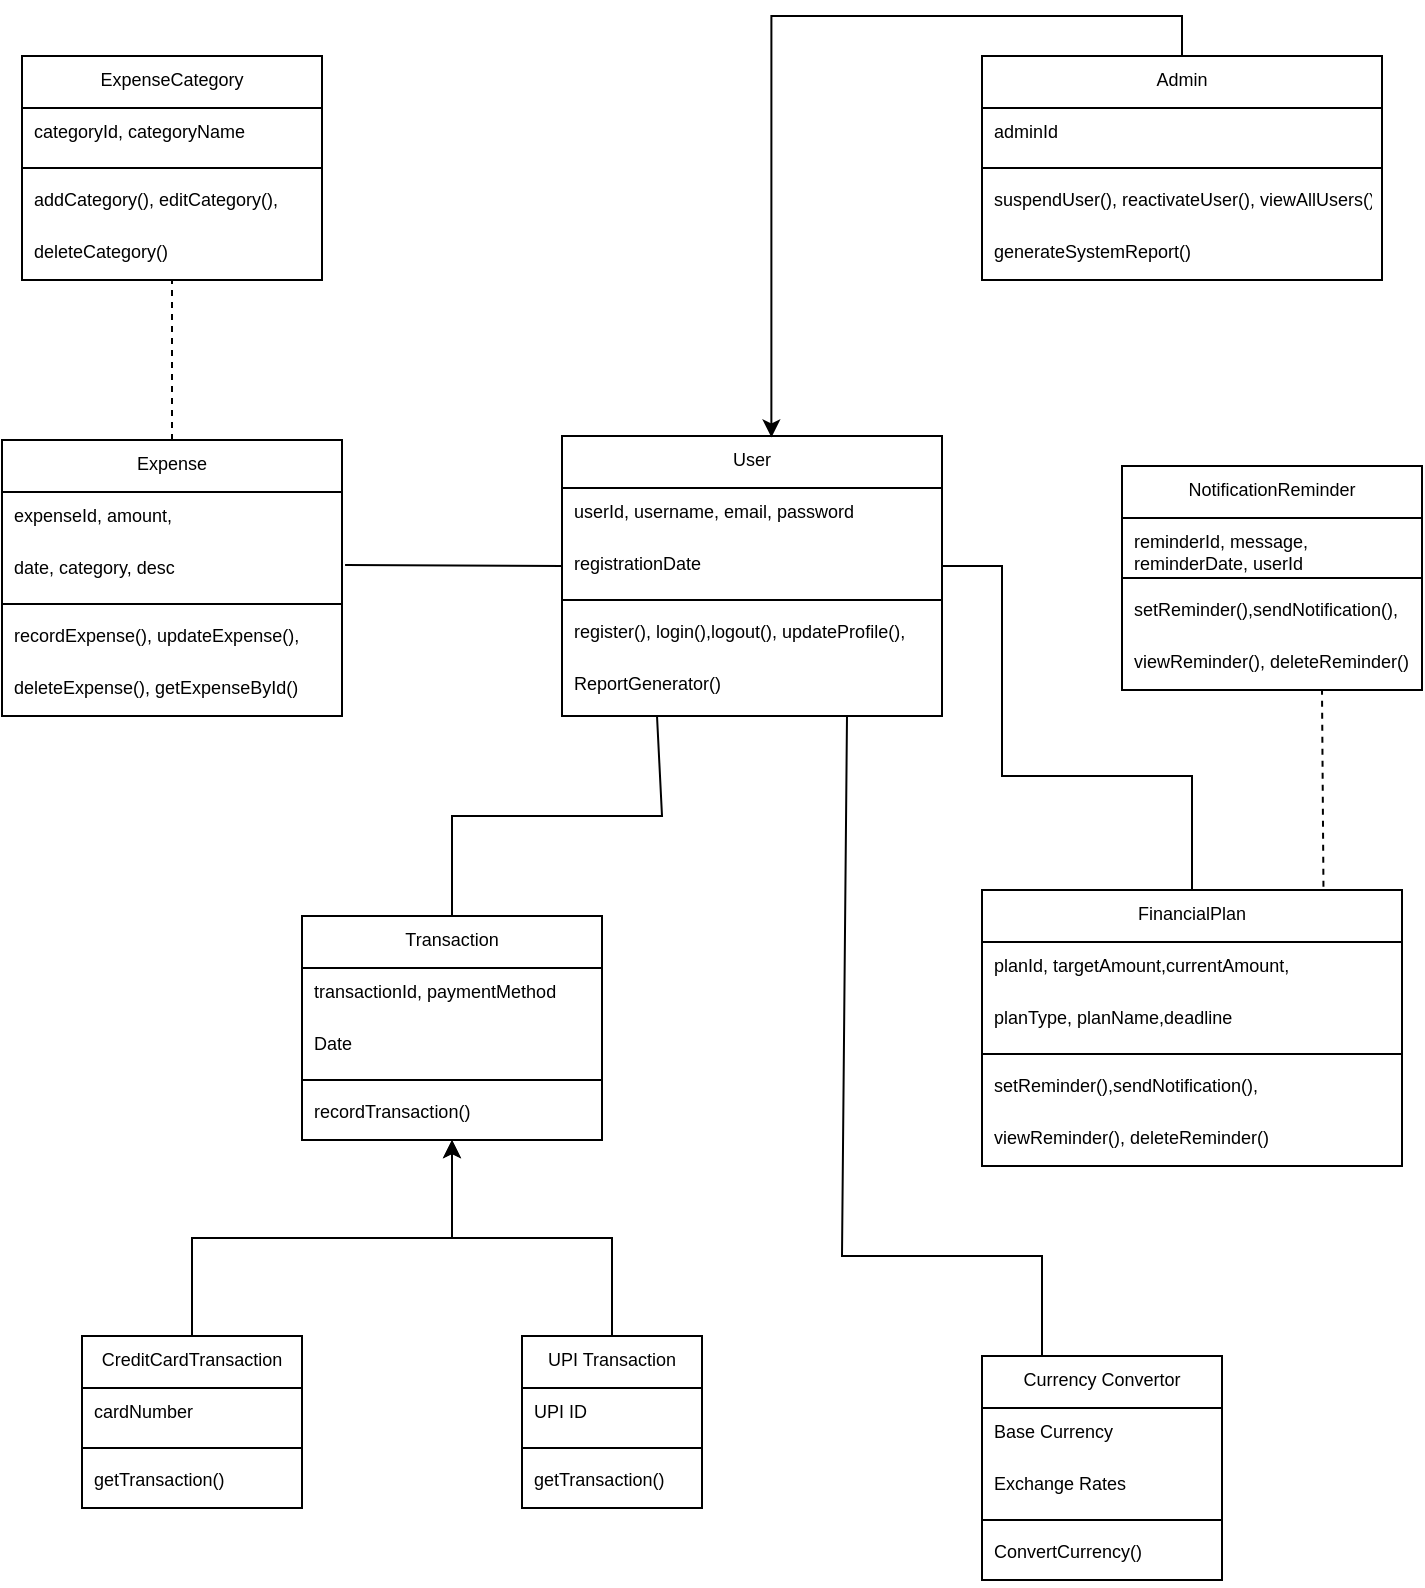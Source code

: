 <mxfile version="24.7.14">
  <diagram id="C5RBs43oDa-KdzZeNtuy" name="Page-1">
    <mxGraphModel dx="598" dy="342" grid="1" gridSize="10" guides="1" tooltips="1" connect="1" arrows="1" fold="1" page="1" pageScale="1" pageWidth="827" pageHeight="1169" math="0" shadow="0">
      <root>
        <mxCell id="WIyWlLk6GJQsqaUBKTNV-0" />
        <mxCell id="WIyWlLk6GJQsqaUBKTNV-1" parent="WIyWlLk6GJQsqaUBKTNV-0" />
        <mxCell id="OCV9bTOJfKCDQNKnnADA-19" style="edgeStyle=orthogonalEdgeStyle;rounded=0;orthogonalLoop=1;jettySize=auto;html=1;entryX=0.5;entryY=1;entryDx=0;entryDy=0;fontSize=9;" edge="1" parent="WIyWlLk6GJQsqaUBKTNV-1" source="OCV9bTOJfKCDQNKnnADA-0" target="OCV9bTOJfKCDQNKnnADA-12">
          <mxGeometry relative="1" as="geometry" />
        </mxCell>
        <mxCell id="OCV9bTOJfKCDQNKnnADA-0" value="CreditCardTransaction    " style="swimlane;fontStyle=0;align=center;verticalAlign=top;childLayout=stackLayout;horizontal=1;startSize=26;horizontalStack=0;resizeParent=1;resizeLast=0;collapsible=1;marginBottom=0;rounded=0;shadow=0;strokeWidth=1;fontSize=9;" vertex="1" parent="WIyWlLk6GJQsqaUBKTNV-1">
          <mxGeometry x="60" y="720" width="110" height="86" as="geometry">
            <mxRectangle x="130" y="380" width="160" height="26" as="alternateBounds" />
          </mxGeometry>
        </mxCell>
        <mxCell id="OCV9bTOJfKCDQNKnnADA-1" value="cardNumber                " style="text;align=left;verticalAlign=top;spacingLeft=4;spacingRight=4;overflow=hidden;rotatable=0;points=[[0,0.5],[1,0.5]];portConstraint=eastwest;fontSize=9;" vertex="1" parent="OCV9bTOJfKCDQNKnnADA-0">
          <mxGeometry y="26" width="110" height="26" as="geometry" />
        </mxCell>
        <mxCell id="OCV9bTOJfKCDQNKnnADA-3" value="" style="line;html=1;strokeWidth=1;align=left;verticalAlign=middle;spacingTop=-1;spacingLeft=3;spacingRight=3;rotatable=0;labelPosition=right;points=[];portConstraint=eastwest;fontSize=9;" vertex="1" parent="OCV9bTOJfKCDQNKnnADA-0">
          <mxGeometry y="52" width="110" height="8" as="geometry" />
        </mxCell>
        <mxCell id="OCV9bTOJfKCDQNKnnADA-4" value="getTransaction()&#xa;&#xa;" style="text;align=left;verticalAlign=top;spacingLeft=4;spacingRight=4;overflow=hidden;rotatable=0;points=[[0,0.5],[1,0.5]];portConstraint=eastwest;fontStyle=0;fontSize=9;" vertex="1" parent="OCV9bTOJfKCDQNKnnADA-0">
          <mxGeometry y="60" width="110" height="26" as="geometry" />
        </mxCell>
        <mxCell id="OCV9bTOJfKCDQNKnnADA-23" style="edgeStyle=orthogonalEdgeStyle;rounded=0;orthogonalLoop=1;jettySize=auto;html=1;entryX=0.5;entryY=1;entryDx=0;entryDy=0;fontSize=9;" edge="1" parent="WIyWlLk6GJQsqaUBKTNV-1" source="OCV9bTOJfKCDQNKnnADA-6" target="OCV9bTOJfKCDQNKnnADA-12">
          <mxGeometry relative="1" as="geometry" />
        </mxCell>
        <mxCell id="OCV9bTOJfKCDQNKnnADA-6" value="UPI Transaction" style="swimlane;fontStyle=0;align=center;verticalAlign=top;childLayout=stackLayout;horizontal=1;startSize=26;horizontalStack=0;resizeParent=1;resizeLast=0;collapsible=1;marginBottom=0;rounded=0;shadow=0;strokeWidth=1;fontSize=9;" vertex="1" parent="WIyWlLk6GJQsqaUBKTNV-1">
          <mxGeometry x="280" y="720" width="90" height="86" as="geometry">
            <mxRectangle x="130" y="380" width="160" height="26" as="alternateBounds" />
          </mxGeometry>
        </mxCell>
        <mxCell id="OCV9bTOJfKCDQNKnnADA-7" value="UPI ID" style="text;align=left;verticalAlign=top;spacingLeft=4;spacingRight=4;overflow=hidden;rotatable=0;points=[[0,0.5],[1,0.5]];portConstraint=eastwest;fontSize=9;" vertex="1" parent="OCV9bTOJfKCDQNKnnADA-6">
          <mxGeometry y="26" width="90" height="26" as="geometry" />
        </mxCell>
        <mxCell id="OCV9bTOJfKCDQNKnnADA-9" value="" style="line;html=1;strokeWidth=1;align=left;verticalAlign=middle;spacingTop=-1;spacingLeft=3;spacingRight=3;rotatable=0;labelPosition=right;points=[];portConstraint=eastwest;fontSize=9;" vertex="1" parent="OCV9bTOJfKCDQNKnnADA-6">
          <mxGeometry y="52" width="90" height="8" as="geometry" />
        </mxCell>
        <mxCell id="OCV9bTOJfKCDQNKnnADA-11" value="getTransaction()" style="text;align=left;verticalAlign=top;spacingLeft=4;spacingRight=4;overflow=hidden;rotatable=0;points=[[0,0.5],[1,0.5]];portConstraint=eastwest;fontSize=9;" vertex="1" parent="OCV9bTOJfKCDQNKnnADA-6">
          <mxGeometry y="60" width="90" height="26" as="geometry" />
        </mxCell>
        <mxCell id="OCV9bTOJfKCDQNKnnADA-12" value=" Transaction" style="swimlane;fontStyle=0;align=center;verticalAlign=top;childLayout=stackLayout;horizontal=1;startSize=26;horizontalStack=0;resizeParent=1;resizeLast=0;collapsible=1;marginBottom=0;rounded=0;shadow=0;strokeWidth=1;fontSize=9;" vertex="1" parent="WIyWlLk6GJQsqaUBKTNV-1">
          <mxGeometry x="170" y="510" width="150" height="112" as="geometry">
            <mxRectangle x="130" y="380" width="160" height="26" as="alternateBounds" />
          </mxGeometry>
        </mxCell>
        <mxCell id="OCV9bTOJfKCDQNKnnADA-13" value="transactionId, paymentMethod&#xa;&#xa;" style="text;align=left;verticalAlign=top;spacingLeft=4;spacingRight=4;overflow=hidden;rotatable=0;points=[[0,0.5],[1,0.5]];portConstraint=eastwest;fontSize=9;" vertex="1" parent="OCV9bTOJfKCDQNKnnADA-12">
          <mxGeometry y="26" width="150" height="26" as="geometry" />
        </mxCell>
        <mxCell id="OCV9bTOJfKCDQNKnnADA-14" value="Date" style="text;align=left;verticalAlign=top;spacingLeft=4;spacingRight=4;overflow=hidden;rotatable=0;points=[[0,0.5],[1,0.5]];portConstraint=eastwest;rounded=0;shadow=0;html=0;fontSize=9;" vertex="1" parent="OCV9bTOJfKCDQNKnnADA-12">
          <mxGeometry y="52" width="150" height="26" as="geometry" />
        </mxCell>
        <mxCell id="OCV9bTOJfKCDQNKnnADA-15" value="" style="line;html=1;strokeWidth=1;align=left;verticalAlign=middle;spacingTop=-1;spacingLeft=3;spacingRight=3;rotatable=0;labelPosition=right;points=[];portConstraint=eastwest;fontSize=9;" vertex="1" parent="OCV9bTOJfKCDQNKnnADA-12">
          <mxGeometry y="78" width="150" height="8" as="geometry" />
        </mxCell>
        <mxCell id="OCV9bTOJfKCDQNKnnADA-16" value="recordTransaction()" style="text;align=left;verticalAlign=top;spacingLeft=4;spacingRight=4;overflow=hidden;rotatable=0;points=[[0,0.5],[1,0.5]];portConstraint=eastwest;fontStyle=0;fontSize=9;" vertex="1" parent="OCV9bTOJfKCDQNKnnADA-12">
          <mxGeometry y="86" width="150" height="26" as="geometry" />
        </mxCell>
        <mxCell id="OCV9bTOJfKCDQNKnnADA-24" value=" User " style="swimlane;fontStyle=0;align=center;verticalAlign=top;childLayout=stackLayout;horizontal=1;startSize=26;horizontalStack=0;resizeParent=1;resizeLast=0;collapsible=1;marginBottom=0;rounded=0;shadow=0;strokeWidth=1;fontSize=9;" vertex="1" parent="WIyWlLk6GJQsqaUBKTNV-1">
          <mxGeometry x="300" y="270" width="190" height="140" as="geometry">
            <mxRectangle x="130" y="380" width="160" height="26" as="alternateBounds" />
          </mxGeometry>
        </mxCell>
        <mxCell id="OCV9bTOJfKCDQNKnnADA-25" value="userId, username, email, password" style="text;align=left;verticalAlign=top;spacingLeft=4;spacingRight=4;overflow=hidden;rotatable=0;points=[[0,0.5],[1,0.5]];portConstraint=eastwest;fontSize=9;" vertex="1" parent="OCV9bTOJfKCDQNKnnADA-24">
          <mxGeometry y="26" width="190" height="26" as="geometry" />
        </mxCell>
        <mxCell id="OCV9bTOJfKCDQNKnnADA-26" value="registrationDate                  " style="text;align=left;verticalAlign=top;spacingLeft=4;spacingRight=4;overflow=hidden;rotatable=0;points=[[0,0.5],[1,0.5]];portConstraint=eastwest;rounded=0;shadow=0;html=0;fontSize=9;" vertex="1" parent="OCV9bTOJfKCDQNKnnADA-24">
          <mxGeometry y="52" width="190" height="26" as="geometry" />
        </mxCell>
        <mxCell id="OCV9bTOJfKCDQNKnnADA-27" value="" style="line;html=1;strokeWidth=1;align=left;verticalAlign=middle;spacingTop=-1;spacingLeft=3;spacingRight=3;rotatable=0;labelPosition=right;points=[];portConstraint=eastwest;fontSize=9;" vertex="1" parent="OCV9bTOJfKCDQNKnnADA-24">
          <mxGeometry y="78" width="190" height="8" as="geometry" />
        </mxCell>
        <mxCell id="OCV9bTOJfKCDQNKnnADA-28" value="register(), login(),logout(), updateProfile()," style="text;align=left;verticalAlign=top;spacingLeft=4;spacingRight=4;overflow=hidden;rotatable=0;points=[[0,0.5],[1,0.5]];portConstraint=eastwest;fontStyle=0;fontSize=9;" vertex="1" parent="OCV9bTOJfKCDQNKnnADA-24">
          <mxGeometry y="86" width="190" height="26" as="geometry" />
        </mxCell>
        <mxCell id="OCV9bTOJfKCDQNKnnADA-29" value="ReportGenerator()" style="text;align=left;verticalAlign=top;spacingLeft=4;spacingRight=4;overflow=hidden;rotatable=0;points=[[0,0.5],[1,0.5]];portConstraint=eastwest;fontSize=9;" vertex="1" parent="OCV9bTOJfKCDQNKnnADA-24">
          <mxGeometry y="112" width="190" height="26" as="geometry" />
        </mxCell>
        <mxCell id="OCV9bTOJfKCDQNKnnADA-30" value="Admin&#xa;" style="swimlane;fontStyle=0;align=center;verticalAlign=top;childLayout=stackLayout;horizontal=1;startSize=26;horizontalStack=0;resizeParent=1;resizeLast=0;collapsible=1;marginBottom=0;rounded=0;shadow=0;strokeWidth=1;fontSize=9;" vertex="1" parent="WIyWlLk6GJQsqaUBKTNV-1">
          <mxGeometry x="510" y="80" width="200" height="112" as="geometry">
            <mxRectangle x="130" y="380" width="160" height="26" as="alternateBounds" />
          </mxGeometry>
        </mxCell>
        <mxCell id="OCV9bTOJfKCDQNKnnADA-31" value="adminId                   " style="text;align=left;verticalAlign=top;spacingLeft=4;spacingRight=4;overflow=hidden;rotatable=0;points=[[0,0.5],[1,0.5]];portConstraint=eastwest;fontSize=9;" vertex="1" parent="OCV9bTOJfKCDQNKnnADA-30">
          <mxGeometry y="26" width="200" height="26" as="geometry" />
        </mxCell>
        <mxCell id="OCV9bTOJfKCDQNKnnADA-33" value="" style="line;html=1;strokeWidth=1;align=left;verticalAlign=middle;spacingTop=-1;spacingLeft=3;spacingRight=3;rotatable=0;labelPosition=right;points=[];portConstraint=eastwest;fontSize=9;" vertex="1" parent="OCV9bTOJfKCDQNKnnADA-30">
          <mxGeometry y="52" width="200" height="8" as="geometry" />
        </mxCell>
        <mxCell id="OCV9bTOJfKCDQNKnnADA-34" value="suspendUser(), reactivateUser(), viewAllUsers()" style="text;align=left;verticalAlign=top;spacingLeft=4;spacingRight=4;overflow=hidden;rotatable=0;points=[[0,0.5],[1,0.5]];portConstraint=eastwest;fontStyle=0;fontSize=9;" vertex="1" parent="OCV9bTOJfKCDQNKnnADA-30">
          <mxGeometry y="60" width="200" height="26" as="geometry" />
        </mxCell>
        <mxCell id="OCV9bTOJfKCDQNKnnADA-35" value="generateSystemReport() " style="text;align=left;verticalAlign=top;spacingLeft=4;spacingRight=4;overflow=hidden;rotatable=0;points=[[0,0.5],[1,0.5]];portConstraint=eastwest;fontSize=9;" vertex="1" parent="OCV9bTOJfKCDQNKnnADA-30">
          <mxGeometry y="86" width="200" height="26" as="geometry" />
        </mxCell>
        <mxCell id="OCV9bTOJfKCDQNKnnADA-36" value="ExpenseCategory" style="swimlane;fontStyle=0;align=center;verticalAlign=top;childLayout=stackLayout;horizontal=1;startSize=26;horizontalStack=0;resizeParent=1;resizeLast=0;collapsible=1;marginBottom=0;rounded=0;shadow=0;strokeWidth=1;fontSize=9;" vertex="1" parent="WIyWlLk6GJQsqaUBKTNV-1">
          <mxGeometry x="30" y="80" width="150" height="112" as="geometry">
            <mxRectangle x="130" y="380" width="160" height="26" as="alternateBounds" />
          </mxGeometry>
        </mxCell>
        <mxCell id="OCV9bTOJfKCDQNKnnADA-37" value="categoryId, categoryName" style="text;align=left;verticalAlign=top;spacingLeft=4;spacingRight=4;overflow=hidden;rotatable=0;points=[[0,0.5],[1,0.5]];portConstraint=eastwest;fontSize=9;" vertex="1" parent="OCV9bTOJfKCDQNKnnADA-36">
          <mxGeometry y="26" width="150" height="26" as="geometry" />
        </mxCell>
        <mxCell id="OCV9bTOJfKCDQNKnnADA-39" value="" style="line;html=1;strokeWidth=1;align=left;verticalAlign=middle;spacingTop=-1;spacingLeft=3;spacingRight=3;rotatable=0;labelPosition=right;points=[];portConstraint=eastwest;fontSize=9;" vertex="1" parent="OCV9bTOJfKCDQNKnnADA-36">
          <mxGeometry y="52" width="150" height="8" as="geometry" />
        </mxCell>
        <mxCell id="OCV9bTOJfKCDQNKnnADA-40" value="addCategory(), editCategory()," style="text;align=left;verticalAlign=top;spacingLeft=4;spacingRight=4;overflow=hidden;rotatable=0;points=[[0,0.5],[1,0.5]];portConstraint=eastwest;fontStyle=0;fontSize=9;" vertex="1" parent="OCV9bTOJfKCDQNKnnADA-36">
          <mxGeometry y="60" width="150" height="26" as="geometry" />
        </mxCell>
        <mxCell id="OCV9bTOJfKCDQNKnnADA-41" value="deleteCategory()" style="text;align=left;verticalAlign=top;spacingLeft=4;spacingRight=4;overflow=hidden;rotatable=0;points=[[0,0.5],[1,0.5]];portConstraint=eastwest;fontSize=9;" vertex="1" parent="OCV9bTOJfKCDQNKnnADA-36">
          <mxGeometry y="86" width="150" height="26" as="geometry" />
        </mxCell>
        <mxCell id="OCV9bTOJfKCDQNKnnADA-42" value="Expense            " style="swimlane;fontStyle=0;align=center;verticalAlign=top;childLayout=stackLayout;horizontal=1;startSize=26;horizontalStack=0;resizeParent=1;resizeLast=0;collapsible=1;marginBottom=0;rounded=0;shadow=0;strokeWidth=1;fontSize=9;" vertex="1" parent="WIyWlLk6GJQsqaUBKTNV-1">
          <mxGeometry x="20" y="272" width="170" height="138" as="geometry">
            <mxRectangle x="130" y="380" width="160" height="26" as="alternateBounds" />
          </mxGeometry>
        </mxCell>
        <mxCell id="OCV9bTOJfKCDQNKnnADA-43" value="expenseId, amount," style="text;align=left;verticalAlign=top;spacingLeft=4;spacingRight=4;overflow=hidden;rotatable=0;points=[[0,0.5],[1,0.5]];portConstraint=eastwest;fontSize=9;" vertex="1" parent="OCV9bTOJfKCDQNKnnADA-42">
          <mxGeometry y="26" width="170" height="26" as="geometry" />
        </mxCell>
        <mxCell id="OCV9bTOJfKCDQNKnnADA-44" value="date, category, desc" style="text;align=left;verticalAlign=top;spacingLeft=4;spacingRight=4;overflow=hidden;rotatable=0;points=[[0,0.5],[1,0.5]];portConstraint=eastwest;rounded=0;shadow=0;html=0;fontSize=9;" vertex="1" parent="OCV9bTOJfKCDQNKnnADA-42">
          <mxGeometry y="52" width="170" height="26" as="geometry" />
        </mxCell>
        <mxCell id="OCV9bTOJfKCDQNKnnADA-45" value="" style="line;html=1;strokeWidth=1;align=left;verticalAlign=middle;spacingTop=-1;spacingLeft=3;spacingRight=3;rotatable=0;labelPosition=right;points=[];portConstraint=eastwest;fontSize=9;" vertex="1" parent="OCV9bTOJfKCDQNKnnADA-42">
          <mxGeometry y="78" width="170" height="8" as="geometry" />
        </mxCell>
        <mxCell id="OCV9bTOJfKCDQNKnnADA-46" value="recordExpense(), updateExpense()," style="text;align=left;verticalAlign=top;spacingLeft=4;spacingRight=4;overflow=hidden;rotatable=0;points=[[0,0.5],[1,0.5]];portConstraint=eastwest;fontStyle=0;fontSize=9;" vertex="1" parent="OCV9bTOJfKCDQNKnnADA-42">
          <mxGeometry y="86" width="170" height="26" as="geometry" />
        </mxCell>
        <mxCell id="OCV9bTOJfKCDQNKnnADA-47" value="deleteExpense(), getExpenseById()" style="text;align=left;verticalAlign=top;spacingLeft=4;spacingRight=4;overflow=hidden;rotatable=0;points=[[0,0.5],[1,0.5]];portConstraint=eastwest;fontSize=9;" vertex="1" parent="OCV9bTOJfKCDQNKnnADA-42">
          <mxGeometry y="112" width="170" height="26" as="geometry" />
        </mxCell>
        <mxCell id="OCV9bTOJfKCDQNKnnADA-50" style="edgeStyle=orthogonalEdgeStyle;rounded=0;orthogonalLoop=1;jettySize=auto;html=1;exitX=0.5;exitY=0;exitDx=0;exitDy=0;entryX=0.551;entryY=0.005;entryDx=0;entryDy=0;entryPerimeter=0;" edge="1" parent="WIyWlLk6GJQsqaUBKTNV-1" source="OCV9bTOJfKCDQNKnnADA-30" target="OCV9bTOJfKCDQNKnnADA-24">
          <mxGeometry relative="1" as="geometry" />
        </mxCell>
        <mxCell id="OCV9bTOJfKCDQNKnnADA-51" value="" style="endArrow=none;dashed=1;html=1;rounded=0;entryX=0.5;entryY=1;entryDx=0;entryDy=0;exitX=0.5;exitY=0;exitDx=0;exitDy=0;" edge="1" parent="WIyWlLk6GJQsqaUBKTNV-1" source="OCV9bTOJfKCDQNKnnADA-42" target="OCV9bTOJfKCDQNKnnADA-36">
          <mxGeometry width="50" height="50" relative="1" as="geometry">
            <mxPoint x="330" y="260" as="sourcePoint" />
            <mxPoint x="380" y="210" as="targetPoint" />
          </mxGeometry>
        </mxCell>
        <mxCell id="OCV9bTOJfKCDQNKnnADA-54" value="NotificationReminder" style="swimlane;fontStyle=0;align=center;verticalAlign=top;childLayout=stackLayout;horizontal=1;startSize=26;horizontalStack=0;resizeParent=1;resizeLast=0;collapsible=1;marginBottom=0;rounded=0;shadow=0;strokeWidth=1;fontSize=9;" vertex="1" parent="WIyWlLk6GJQsqaUBKTNV-1">
          <mxGeometry x="580" y="285" width="150" height="112" as="geometry">
            <mxRectangle x="130" y="380" width="160" height="26" as="alternateBounds" />
          </mxGeometry>
        </mxCell>
        <mxCell id="OCV9bTOJfKCDQNKnnADA-55" value="reminderId, message,&#xa;reminderDate, userId" style="text;align=left;verticalAlign=top;spacingLeft=4;spacingRight=4;overflow=hidden;rotatable=0;points=[[0,0.5],[1,0.5]];portConstraint=eastwest;fontSize=9;" vertex="1" parent="OCV9bTOJfKCDQNKnnADA-54">
          <mxGeometry y="26" width="150" height="26" as="geometry" />
        </mxCell>
        <mxCell id="OCV9bTOJfKCDQNKnnADA-56" value="" style="line;html=1;strokeWidth=1;align=left;verticalAlign=middle;spacingTop=-1;spacingLeft=3;spacingRight=3;rotatable=0;labelPosition=right;points=[];portConstraint=eastwest;fontSize=9;" vertex="1" parent="OCV9bTOJfKCDQNKnnADA-54">
          <mxGeometry y="52" width="150" height="8" as="geometry" />
        </mxCell>
        <mxCell id="OCV9bTOJfKCDQNKnnADA-57" value="setReminder(),sendNotification()," style="text;align=left;verticalAlign=top;spacingLeft=4;spacingRight=4;overflow=hidden;rotatable=0;points=[[0,0.5],[1,0.5]];portConstraint=eastwest;fontStyle=0;fontSize=9;" vertex="1" parent="OCV9bTOJfKCDQNKnnADA-54">
          <mxGeometry y="60" width="150" height="26" as="geometry" />
        </mxCell>
        <mxCell id="OCV9bTOJfKCDQNKnnADA-58" value="viewReminder(), deleteReminder()" style="text;align=left;verticalAlign=top;spacingLeft=4;spacingRight=4;overflow=hidden;rotatable=0;points=[[0,0.5],[1,0.5]];portConstraint=eastwest;fontSize=9;" vertex="1" parent="OCV9bTOJfKCDQNKnnADA-54">
          <mxGeometry y="86" width="150" height="26" as="geometry" />
        </mxCell>
        <mxCell id="OCV9bTOJfKCDQNKnnADA-62" value="" style="endArrow=none;html=1;rounded=0;exitX=1;exitY=0.5;exitDx=0;exitDy=0;" edge="1" parent="WIyWlLk6GJQsqaUBKTNV-1" source="OCV9bTOJfKCDQNKnnADA-26" target="OCV9bTOJfKCDQNKnnADA-64">
          <mxGeometry width="50" height="50" relative="1" as="geometry">
            <mxPoint x="440" y="400" as="sourcePoint" />
            <mxPoint x="490" y="350" as="targetPoint" />
            <Array as="points">
              <mxPoint x="520" y="335" />
              <mxPoint x="520" y="440" />
              <mxPoint x="615" y="440" />
            </Array>
          </mxGeometry>
        </mxCell>
        <mxCell id="OCV9bTOJfKCDQNKnnADA-63" value="" style="endArrow=none;html=1;rounded=0;entryX=0;entryY=0.5;entryDx=0;entryDy=0;exitX=1.009;exitY=0.405;exitDx=0;exitDy=0;exitPerimeter=0;" edge="1" parent="WIyWlLk6GJQsqaUBKTNV-1" source="OCV9bTOJfKCDQNKnnADA-44" target="OCV9bTOJfKCDQNKnnADA-26">
          <mxGeometry width="50" height="50" relative="1" as="geometry">
            <mxPoint x="200" y="380" as="sourcePoint" />
            <mxPoint x="300" y="386" as="targetPoint" />
          </mxGeometry>
        </mxCell>
        <mxCell id="OCV9bTOJfKCDQNKnnADA-64" value=" FinancialPlan " style="swimlane;fontStyle=0;align=center;verticalAlign=top;childLayout=stackLayout;horizontal=1;startSize=26;horizontalStack=0;resizeParent=1;resizeLast=0;collapsible=1;marginBottom=0;rounded=0;shadow=0;strokeWidth=1;fontSize=9;" vertex="1" parent="WIyWlLk6GJQsqaUBKTNV-1">
          <mxGeometry x="510" y="497" width="210" height="138" as="geometry">
            <mxRectangle x="130" y="380" width="160" height="26" as="alternateBounds" />
          </mxGeometry>
        </mxCell>
        <mxCell id="OCV9bTOJfKCDQNKnnADA-65" value=" planId, targetAmount,currentAmount, &#xa;" style="text;align=left;verticalAlign=top;spacingLeft=4;spacingRight=4;overflow=hidden;rotatable=0;points=[[0,0.5],[1,0.5]];portConstraint=eastwest;fontSize=9;" vertex="1" parent="OCV9bTOJfKCDQNKnnADA-64">
          <mxGeometry y="26" width="210" height="26" as="geometry" />
        </mxCell>
        <mxCell id="OCV9bTOJfKCDQNKnnADA-69" value="planType, planName,deadline" style="text;align=left;verticalAlign=top;spacingLeft=4;spacingRight=4;overflow=hidden;rotatable=0;points=[[0,0.5],[1,0.5]];portConstraint=eastwest;fontSize=9;" vertex="1" parent="OCV9bTOJfKCDQNKnnADA-64">
          <mxGeometry y="52" width="210" height="26" as="geometry" />
        </mxCell>
        <mxCell id="OCV9bTOJfKCDQNKnnADA-66" value="" style="line;html=1;strokeWidth=1;align=left;verticalAlign=middle;spacingTop=-1;spacingLeft=3;spacingRight=3;rotatable=0;labelPosition=right;points=[];portConstraint=eastwest;fontSize=9;" vertex="1" parent="OCV9bTOJfKCDQNKnnADA-64">
          <mxGeometry y="78" width="210" height="8" as="geometry" />
        </mxCell>
        <mxCell id="OCV9bTOJfKCDQNKnnADA-67" value="setReminder(),sendNotification()," style="text;align=left;verticalAlign=top;spacingLeft=4;spacingRight=4;overflow=hidden;rotatable=0;points=[[0,0.5],[1,0.5]];portConstraint=eastwest;fontStyle=0;fontSize=9;" vertex="1" parent="OCV9bTOJfKCDQNKnnADA-64">
          <mxGeometry y="86" width="210" height="26" as="geometry" />
        </mxCell>
        <mxCell id="OCV9bTOJfKCDQNKnnADA-68" value="viewReminder(), deleteReminder()" style="text;align=left;verticalAlign=top;spacingLeft=4;spacingRight=4;overflow=hidden;rotatable=0;points=[[0,0.5],[1,0.5]];portConstraint=eastwest;fontSize=9;" vertex="1" parent="OCV9bTOJfKCDQNKnnADA-64">
          <mxGeometry y="112" width="210" height="26" as="geometry" />
        </mxCell>
        <mxCell id="OCV9bTOJfKCDQNKnnADA-70" value="" style="endArrow=none;dashed=1;html=1;rounded=0;entryX=0.5;entryY=1;entryDx=0;entryDy=0;exitX=0.813;exitY=-0.012;exitDx=0;exitDy=0;exitPerimeter=0;" edge="1" parent="WIyWlLk6GJQsqaUBKTNV-1" source="OCV9bTOJfKCDQNKnnADA-64">
          <mxGeometry width="50" height="50" relative="1" as="geometry">
            <mxPoint x="680" y="490" as="sourcePoint" />
            <mxPoint x="680" y="397" as="targetPoint" />
          </mxGeometry>
        </mxCell>
        <mxCell id="OCV9bTOJfKCDQNKnnADA-72" value="Currency Convertor" style="swimlane;fontStyle=0;align=center;verticalAlign=top;childLayout=stackLayout;horizontal=1;startSize=26;horizontalStack=0;resizeParent=1;resizeLast=0;collapsible=1;marginBottom=0;rounded=0;shadow=0;strokeWidth=1;fontSize=9;" vertex="1" parent="WIyWlLk6GJQsqaUBKTNV-1">
          <mxGeometry x="510" y="730" width="120" height="112" as="geometry">
            <mxRectangle x="130" y="380" width="160" height="26" as="alternateBounds" />
          </mxGeometry>
        </mxCell>
        <mxCell id="OCV9bTOJfKCDQNKnnADA-73" value="Base Currency" style="text;align=left;verticalAlign=top;spacingLeft=4;spacingRight=4;overflow=hidden;rotatable=0;points=[[0,0.5],[1,0.5]];portConstraint=eastwest;fontSize=9;" vertex="1" parent="OCV9bTOJfKCDQNKnnADA-72">
          <mxGeometry y="26" width="120" height="26" as="geometry" />
        </mxCell>
        <mxCell id="OCV9bTOJfKCDQNKnnADA-74" value="Exchange Rates" style="text;align=left;verticalAlign=top;spacingLeft=4;spacingRight=4;overflow=hidden;rotatable=0;points=[[0,0.5],[1,0.5]];portConstraint=eastwest;fontSize=9;" vertex="1" parent="OCV9bTOJfKCDQNKnnADA-72">
          <mxGeometry y="52" width="120" height="26" as="geometry" />
        </mxCell>
        <mxCell id="OCV9bTOJfKCDQNKnnADA-75" value="" style="line;html=1;strokeWidth=1;align=left;verticalAlign=middle;spacingTop=-1;spacingLeft=3;spacingRight=3;rotatable=0;labelPosition=right;points=[];portConstraint=eastwest;fontSize=9;" vertex="1" parent="OCV9bTOJfKCDQNKnnADA-72">
          <mxGeometry y="78" width="120" height="8" as="geometry" />
        </mxCell>
        <mxCell id="OCV9bTOJfKCDQNKnnADA-76" value="ConvertCurrency()" style="text;align=left;verticalAlign=top;spacingLeft=4;spacingRight=4;overflow=hidden;rotatable=0;points=[[0,0.5],[1,0.5]];portConstraint=eastwest;fontStyle=0;fontSize=9;" vertex="1" parent="OCV9bTOJfKCDQNKnnADA-72">
          <mxGeometry y="86" width="120" height="26" as="geometry" />
        </mxCell>
        <mxCell id="OCV9bTOJfKCDQNKnnADA-78" value="" style="endArrow=none;html=1;rounded=0;entryX=0.75;entryY=1;entryDx=0;entryDy=0;exitX=0.25;exitY=0;exitDx=0;exitDy=0;" edge="1" parent="WIyWlLk6GJQsqaUBKTNV-1" source="OCV9bTOJfKCDQNKnnADA-72" target="OCV9bTOJfKCDQNKnnADA-24">
          <mxGeometry width="50" height="50" relative="1" as="geometry">
            <mxPoint x="330" y="650" as="sourcePoint" />
            <mxPoint x="380" y="600" as="targetPoint" />
            <Array as="points">
              <mxPoint x="540" y="680" />
              <mxPoint x="440" y="680" />
            </Array>
          </mxGeometry>
        </mxCell>
        <mxCell id="OCV9bTOJfKCDQNKnnADA-79" value="" style="endArrow=none;html=1;rounded=0;entryX=0.25;entryY=1;entryDx=0;entryDy=0;exitX=0.5;exitY=0;exitDx=0;exitDy=0;" edge="1" parent="WIyWlLk6GJQsqaUBKTNV-1" source="OCV9bTOJfKCDQNKnnADA-12" target="OCV9bTOJfKCDQNKnnADA-24">
          <mxGeometry width="50" height="50" relative="1" as="geometry">
            <mxPoint x="70" y="550" as="sourcePoint" />
            <mxPoint x="120" y="500" as="targetPoint" />
            <Array as="points">
              <mxPoint x="245" y="460" />
              <mxPoint x="350" y="460" />
            </Array>
          </mxGeometry>
        </mxCell>
      </root>
    </mxGraphModel>
  </diagram>
</mxfile>
